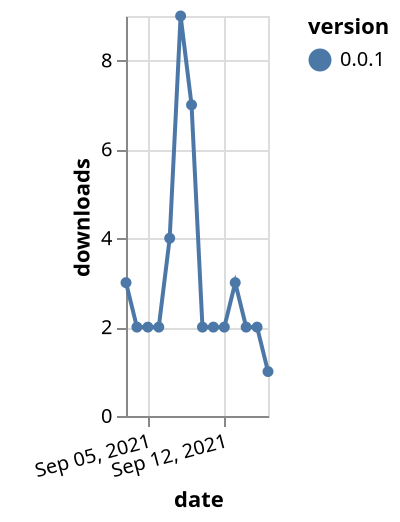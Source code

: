 {"$schema": "https://vega.github.io/schema/vega-lite/v5.json", "description": "A simple bar chart with embedded data.", "data": {"values": [{"date": "2021-09-03", "total": 9050, "delta": 3, "version": "0.0.1"}, {"date": "2021-09-04", "total": 9052, "delta": 2, "version": "0.0.1"}, {"date": "2021-09-05", "total": 9054, "delta": 2, "version": "0.0.1"}, {"date": "2021-09-06", "total": 9056, "delta": 2, "version": "0.0.1"}, {"date": "2021-09-07", "total": 9060, "delta": 4, "version": "0.0.1"}, {"date": "2021-09-08", "total": 9069, "delta": 9, "version": "0.0.1"}, {"date": "2021-09-09", "total": 9076, "delta": 7, "version": "0.0.1"}, {"date": "2021-09-10", "total": 9078, "delta": 2, "version": "0.0.1"}, {"date": "2021-09-11", "total": 9080, "delta": 2, "version": "0.0.1"}, {"date": "2021-09-12", "total": 9082, "delta": 2, "version": "0.0.1"}, {"date": "2021-09-13", "total": 9085, "delta": 3, "version": "0.0.1"}, {"date": "2021-09-14", "total": 9087, "delta": 2, "version": "0.0.1"}, {"date": "2021-09-15", "total": 9089, "delta": 2, "version": "0.0.1"}, {"date": "2021-09-16", "total": 9090, "delta": 1, "version": "0.0.1"}]}, "width": "container", "mark": {"type": "line", "point": {"filled": true}}, "encoding": {"x": {"field": "date", "type": "temporal", "timeUnit": "yearmonthdate", "title": "date", "axis": {"labelAngle": -15}}, "y": {"field": "delta", "type": "quantitative", "title": "downloads"}, "color": {"field": "version", "type": "nominal"}, "tooltip": {"field": "delta"}}}